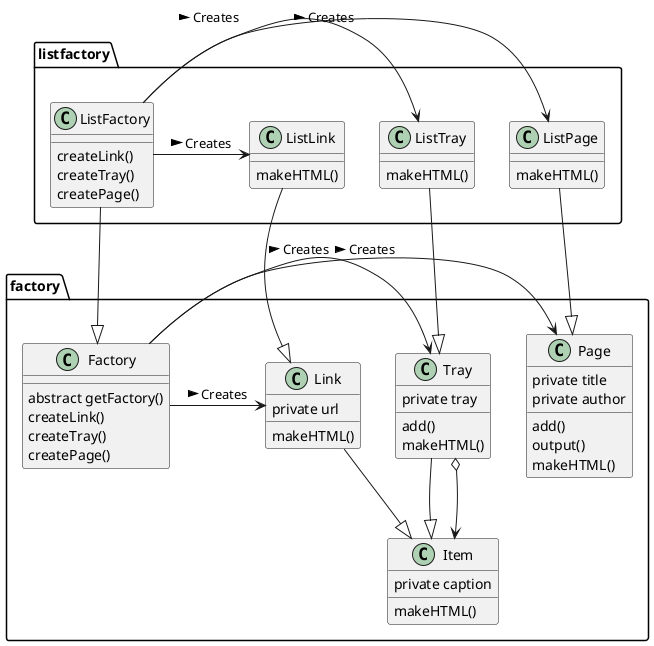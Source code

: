 @startuml

package factory{
class Item{
private caption
makeHTML()
}

class Link{
private url
makeHTML()
}

class Tray{
private tray
add()
makeHTML()
}

class Page{
private title
private author
add()
output()
makeHTML()
}

class Factory{
abstract getFactory()
createLink()
createTray()
createPage()
}

Link --|>Item
Tray --|>Item
Tray o->Item
Factory ->Link:Creates >
Factory ->Tray:Creates >
Factory ->Page:Creates >

}

package listfactory{
class ListLink{
makeHTML()
}

class ListTray{
makeHTML()
}

class ListPage{
makeHTML()
}

class ListFactory{
createLink()
createTray()
createPage()
}

ListFactory ->ListLink:Creates >
ListFactory ->ListTray:Creates >
ListFactory ->ListPage:Creates >
ListFactory --|>Factory
ListLink --|>Link
ListTray --|>Tray
ListPage --|>Page
}
@enduml